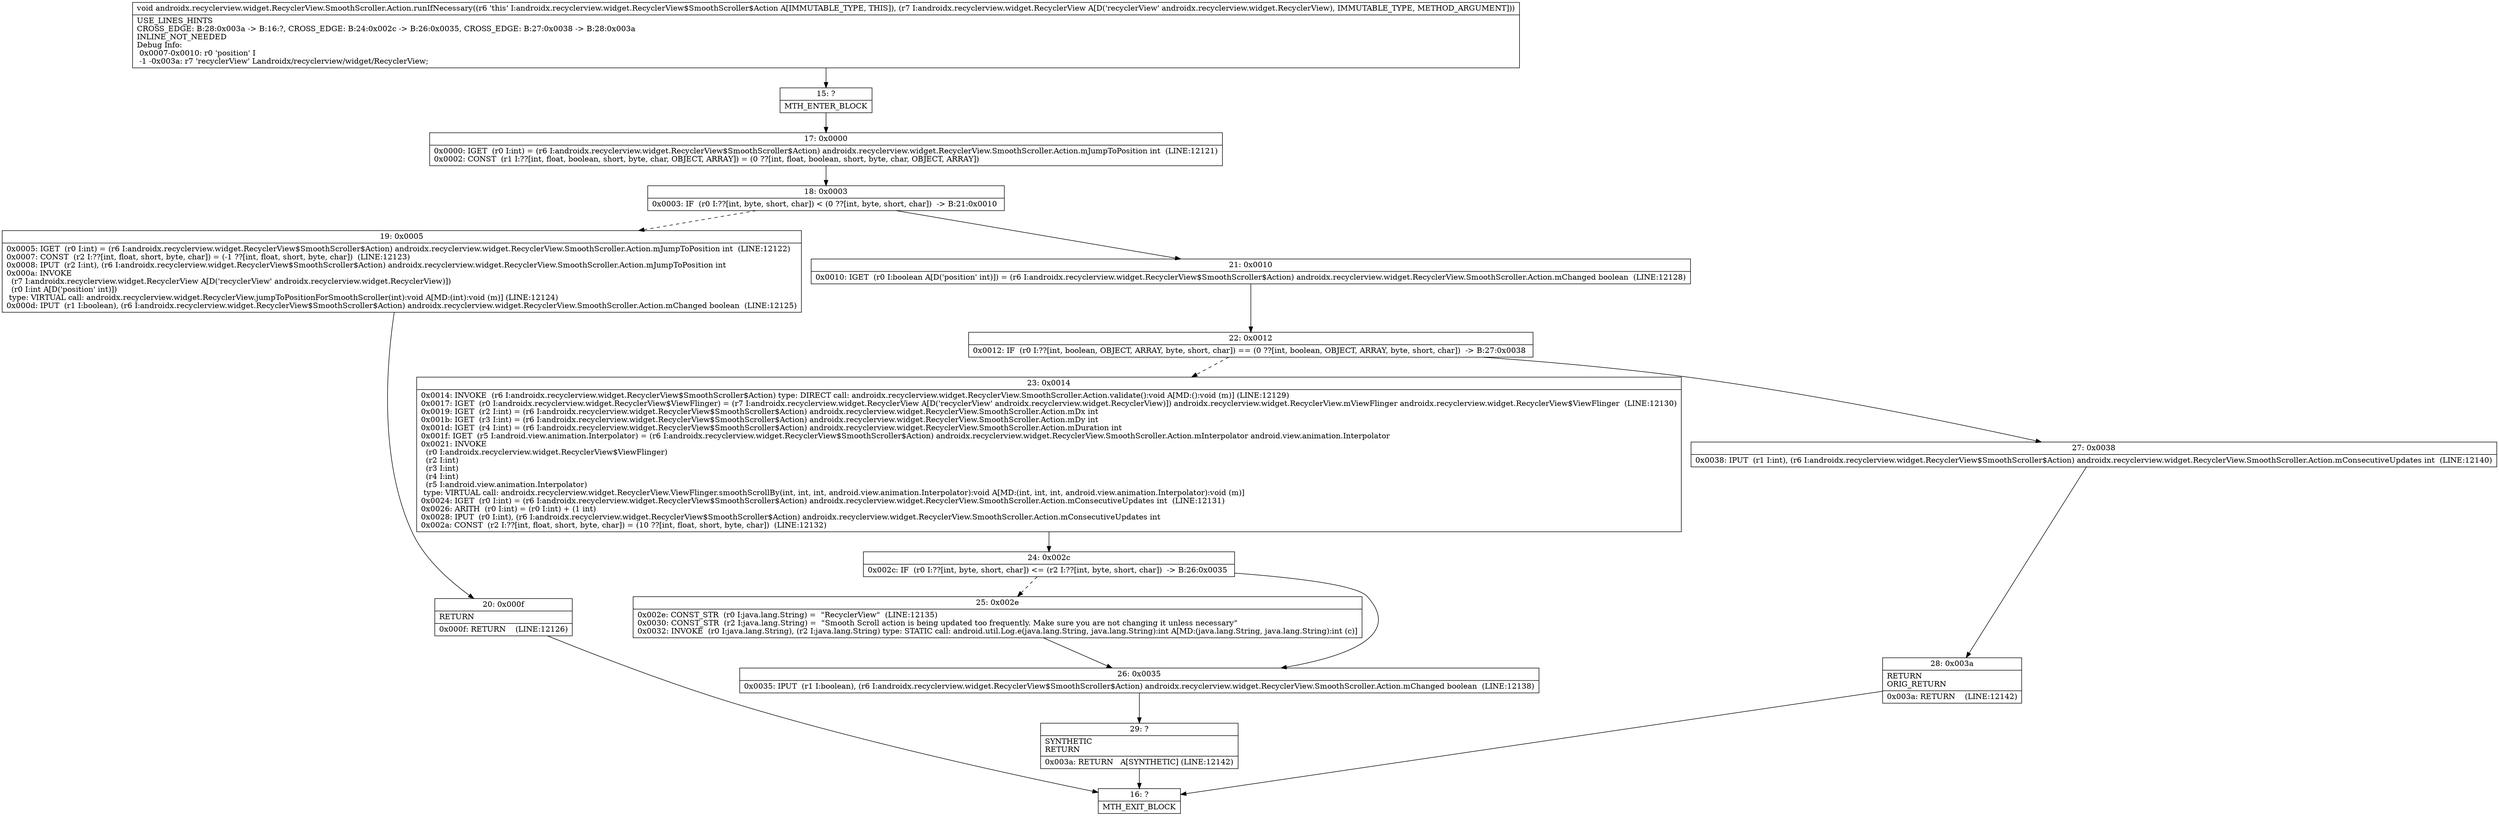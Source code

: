 digraph "CFG forandroidx.recyclerview.widget.RecyclerView.SmoothScroller.Action.runIfNecessary(Landroidx\/recyclerview\/widget\/RecyclerView;)V" {
Node_15 [shape=record,label="{15\:\ ?|MTH_ENTER_BLOCK\l}"];
Node_17 [shape=record,label="{17\:\ 0x0000|0x0000: IGET  (r0 I:int) = (r6 I:androidx.recyclerview.widget.RecyclerView$SmoothScroller$Action) androidx.recyclerview.widget.RecyclerView.SmoothScroller.Action.mJumpToPosition int  (LINE:12121)\l0x0002: CONST  (r1 I:??[int, float, boolean, short, byte, char, OBJECT, ARRAY]) = (0 ??[int, float, boolean, short, byte, char, OBJECT, ARRAY]) \l}"];
Node_18 [shape=record,label="{18\:\ 0x0003|0x0003: IF  (r0 I:??[int, byte, short, char]) \< (0 ??[int, byte, short, char])  \-\> B:21:0x0010 \l}"];
Node_19 [shape=record,label="{19\:\ 0x0005|0x0005: IGET  (r0 I:int) = (r6 I:androidx.recyclerview.widget.RecyclerView$SmoothScroller$Action) androidx.recyclerview.widget.RecyclerView.SmoothScroller.Action.mJumpToPosition int  (LINE:12122)\l0x0007: CONST  (r2 I:??[int, float, short, byte, char]) = (\-1 ??[int, float, short, byte, char])  (LINE:12123)\l0x0008: IPUT  (r2 I:int), (r6 I:androidx.recyclerview.widget.RecyclerView$SmoothScroller$Action) androidx.recyclerview.widget.RecyclerView.SmoothScroller.Action.mJumpToPosition int \l0x000a: INVOKE  \l  (r7 I:androidx.recyclerview.widget.RecyclerView A[D('recyclerView' androidx.recyclerview.widget.RecyclerView)])\l  (r0 I:int A[D('position' int)])\l type: VIRTUAL call: androidx.recyclerview.widget.RecyclerView.jumpToPositionForSmoothScroller(int):void A[MD:(int):void (m)] (LINE:12124)\l0x000d: IPUT  (r1 I:boolean), (r6 I:androidx.recyclerview.widget.RecyclerView$SmoothScroller$Action) androidx.recyclerview.widget.RecyclerView.SmoothScroller.Action.mChanged boolean  (LINE:12125)\l}"];
Node_20 [shape=record,label="{20\:\ 0x000f|RETURN\l|0x000f: RETURN    (LINE:12126)\l}"];
Node_16 [shape=record,label="{16\:\ ?|MTH_EXIT_BLOCK\l}"];
Node_21 [shape=record,label="{21\:\ 0x0010|0x0010: IGET  (r0 I:boolean A[D('position' int)]) = (r6 I:androidx.recyclerview.widget.RecyclerView$SmoothScroller$Action) androidx.recyclerview.widget.RecyclerView.SmoothScroller.Action.mChanged boolean  (LINE:12128)\l}"];
Node_22 [shape=record,label="{22\:\ 0x0012|0x0012: IF  (r0 I:??[int, boolean, OBJECT, ARRAY, byte, short, char]) == (0 ??[int, boolean, OBJECT, ARRAY, byte, short, char])  \-\> B:27:0x0038 \l}"];
Node_23 [shape=record,label="{23\:\ 0x0014|0x0014: INVOKE  (r6 I:androidx.recyclerview.widget.RecyclerView$SmoothScroller$Action) type: DIRECT call: androidx.recyclerview.widget.RecyclerView.SmoothScroller.Action.validate():void A[MD:():void (m)] (LINE:12129)\l0x0017: IGET  (r0 I:androidx.recyclerview.widget.RecyclerView$ViewFlinger) = (r7 I:androidx.recyclerview.widget.RecyclerView A[D('recyclerView' androidx.recyclerview.widget.RecyclerView)]) androidx.recyclerview.widget.RecyclerView.mViewFlinger androidx.recyclerview.widget.RecyclerView$ViewFlinger  (LINE:12130)\l0x0019: IGET  (r2 I:int) = (r6 I:androidx.recyclerview.widget.RecyclerView$SmoothScroller$Action) androidx.recyclerview.widget.RecyclerView.SmoothScroller.Action.mDx int \l0x001b: IGET  (r3 I:int) = (r6 I:androidx.recyclerview.widget.RecyclerView$SmoothScroller$Action) androidx.recyclerview.widget.RecyclerView.SmoothScroller.Action.mDy int \l0x001d: IGET  (r4 I:int) = (r6 I:androidx.recyclerview.widget.RecyclerView$SmoothScroller$Action) androidx.recyclerview.widget.RecyclerView.SmoothScroller.Action.mDuration int \l0x001f: IGET  (r5 I:android.view.animation.Interpolator) = (r6 I:androidx.recyclerview.widget.RecyclerView$SmoothScroller$Action) androidx.recyclerview.widget.RecyclerView.SmoothScroller.Action.mInterpolator android.view.animation.Interpolator \l0x0021: INVOKE  \l  (r0 I:androidx.recyclerview.widget.RecyclerView$ViewFlinger)\l  (r2 I:int)\l  (r3 I:int)\l  (r4 I:int)\l  (r5 I:android.view.animation.Interpolator)\l type: VIRTUAL call: androidx.recyclerview.widget.RecyclerView.ViewFlinger.smoothScrollBy(int, int, int, android.view.animation.Interpolator):void A[MD:(int, int, int, android.view.animation.Interpolator):void (m)]\l0x0024: IGET  (r0 I:int) = (r6 I:androidx.recyclerview.widget.RecyclerView$SmoothScroller$Action) androidx.recyclerview.widget.RecyclerView.SmoothScroller.Action.mConsecutiveUpdates int  (LINE:12131)\l0x0026: ARITH  (r0 I:int) = (r0 I:int) + (1 int) \l0x0028: IPUT  (r0 I:int), (r6 I:androidx.recyclerview.widget.RecyclerView$SmoothScroller$Action) androidx.recyclerview.widget.RecyclerView.SmoothScroller.Action.mConsecutiveUpdates int \l0x002a: CONST  (r2 I:??[int, float, short, byte, char]) = (10 ??[int, float, short, byte, char])  (LINE:12132)\l}"];
Node_24 [shape=record,label="{24\:\ 0x002c|0x002c: IF  (r0 I:??[int, byte, short, char]) \<= (r2 I:??[int, byte, short, char])  \-\> B:26:0x0035 \l}"];
Node_25 [shape=record,label="{25\:\ 0x002e|0x002e: CONST_STR  (r0 I:java.lang.String) =  \"RecyclerView\"  (LINE:12135)\l0x0030: CONST_STR  (r2 I:java.lang.String) =  \"Smooth Scroll action is being updated too frequently. Make sure you are not changing it unless necessary\" \l0x0032: INVOKE  (r0 I:java.lang.String), (r2 I:java.lang.String) type: STATIC call: android.util.Log.e(java.lang.String, java.lang.String):int A[MD:(java.lang.String, java.lang.String):int (c)]\l}"];
Node_26 [shape=record,label="{26\:\ 0x0035|0x0035: IPUT  (r1 I:boolean), (r6 I:androidx.recyclerview.widget.RecyclerView$SmoothScroller$Action) androidx.recyclerview.widget.RecyclerView.SmoothScroller.Action.mChanged boolean  (LINE:12138)\l}"];
Node_29 [shape=record,label="{29\:\ ?|SYNTHETIC\lRETURN\l|0x003a: RETURN   A[SYNTHETIC] (LINE:12142)\l}"];
Node_27 [shape=record,label="{27\:\ 0x0038|0x0038: IPUT  (r1 I:int), (r6 I:androidx.recyclerview.widget.RecyclerView$SmoothScroller$Action) androidx.recyclerview.widget.RecyclerView.SmoothScroller.Action.mConsecutiveUpdates int  (LINE:12140)\l}"];
Node_28 [shape=record,label="{28\:\ 0x003a|RETURN\lORIG_RETURN\l|0x003a: RETURN    (LINE:12142)\l}"];
MethodNode[shape=record,label="{void androidx.recyclerview.widget.RecyclerView.SmoothScroller.Action.runIfNecessary((r6 'this' I:androidx.recyclerview.widget.RecyclerView$SmoothScroller$Action A[IMMUTABLE_TYPE, THIS]), (r7 I:androidx.recyclerview.widget.RecyclerView A[D('recyclerView' androidx.recyclerview.widget.RecyclerView), IMMUTABLE_TYPE, METHOD_ARGUMENT]))  | USE_LINES_HINTS\lCROSS_EDGE: B:28:0x003a \-\> B:16:?, CROSS_EDGE: B:24:0x002c \-\> B:26:0x0035, CROSS_EDGE: B:27:0x0038 \-\> B:28:0x003a\lINLINE_NOT_NEEDED\lDebug Info:\l  0x0007\-0x0010: r0 'position' I\l  \-1 \-0x003a: r7 'recyclerView' Landroidx\/recyclerview\/widget\/RecyclerView;\l}"];
MethodNode -> Node_15;Node_15 -> Node_17;
Node_17 -> Node_18;
Node_18 -> Node_19[style=dashed];
Node_18 -> Node_21;
Node_19 -> Node_20;
Node_20 -> Node_16;
Node_21 -> Node_22;
Node_22 -> Node_23[style=dashed];
Node_22 -> Node_27;
Node_23 -> Node_24;
Node_24 -> Node_25[style=dashed];
Node_24 -> Node_26;
Node_25 -> Node_26;
Node_26 -> Node_29;
Node_29 -> Node_16;
Node_27 -> Node_28;
Node_28 -> Node_16;
}

